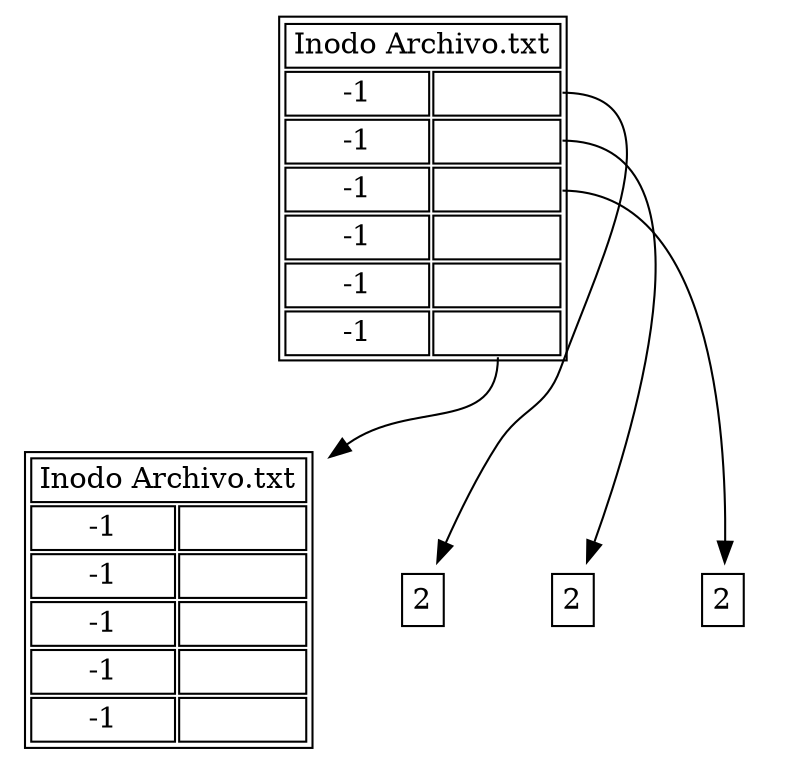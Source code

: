 digraph H {

  parent [
   shape=plaintext
   label=<
     <table border='1' cellborder='1'>
       <tr><td colspan="2">Inodo Archivo.txt</td></tr>
       <tr>
            <td>-1</td>
            <td port='port1'> </td>
       </tr>
       <tr>
            <td>-1</td>
            <td port='port2'> </td>
       </tr>
       <tr>
            <td>-1</td>
            <td port='port3'> </td>
       </tr>
       <tr>
            <td>-1</td>
            <td port='port4'> </td>
       </tr>
       <tr>
            <td>-1</td>
            <td port='port5'> </td>
       </tr>
       <tr>
            <td>-1</td>
            <td port='inodo5'> </td>
       </tr>
     </table>
  >];

  child1 [
   shape=plaintext
   label=<
     <table border='1' cellborder='1'>
       <tr><td colspan="2">Inodo Archivo.txt</td></tr>
       <tr>
            <td>-1</td>
            <td port='port1'> </td>
       </tr>
       <tr>
            <td>-1</td>
            <td port='port2'> </td>
       </tr>
       <tr>
            <td>-1</td>
            <td port='port3'> </td>
       </tr>
       <tr>
            <td>-1</td>
            <td port='port4'> </td>
       </tr>
       <tr>
            <td>-1</td>
            <td port='port5'> </td>
       </tr>
     </table>
  >];

  bloque1 [
   shape=plaintext
   label=<
     <table border='1' cellborder='0'>
       <tr><td>2</td></tr>
     </table>
  >];

  bloque2 [
   shape=plaintext
   label=<
     <table border='1' cellborder='0'>
       <tr><td>2</td></tr>
     </table>
  >];

  bloque3 [
   shape=plaintext
   label=<
     <table border='1' cellborder='0'>
       <tr><td>2</td></tr>
     </table>
  >];

  parent:inodo5   -> child1;
  parent:port1   -> bloque1;
  parent:port2   -> bloque2;
  parent:port3   -> bloque3;

}